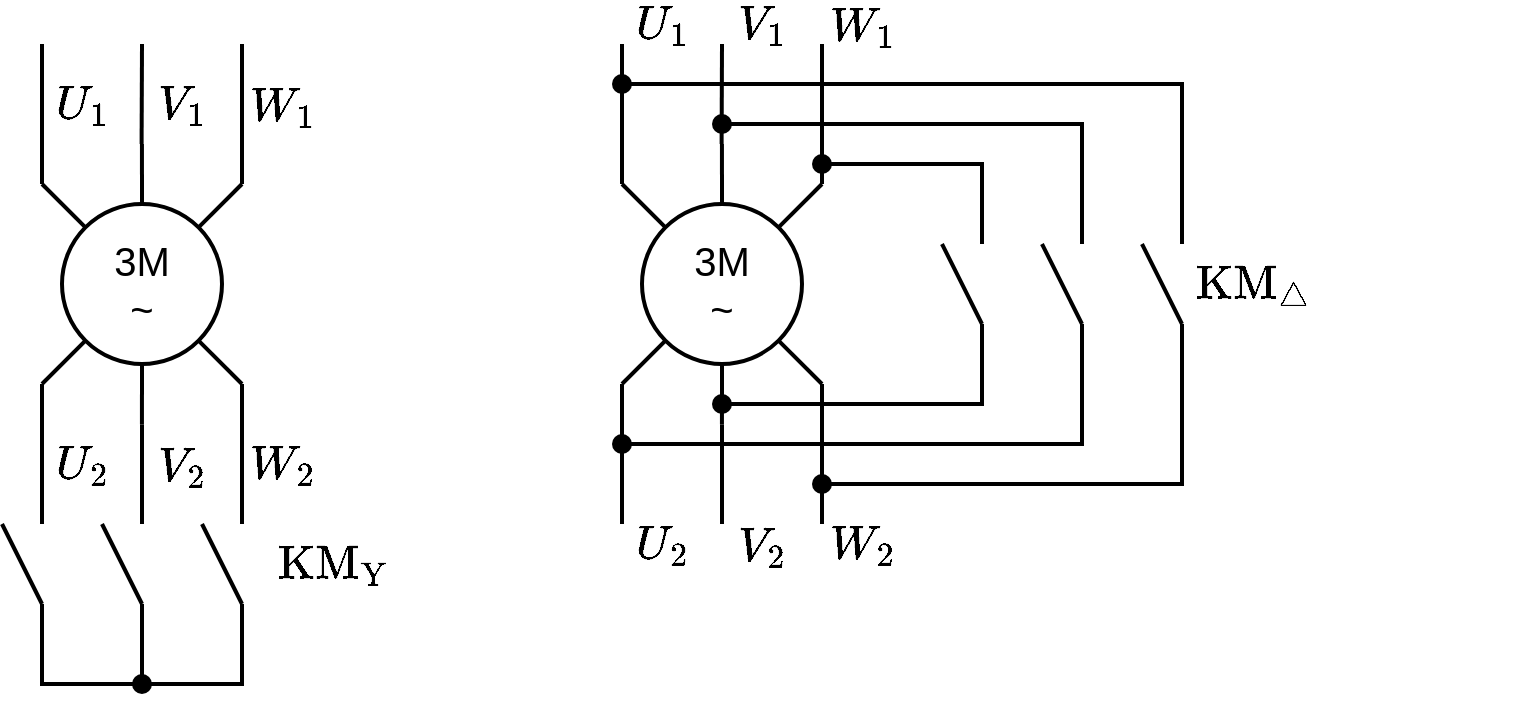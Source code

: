 <mxfile version="24.2.5" type="device">
  <diagram name="Page-1" id="7e0a89b8-554c-2b80-1dc8-d5c74ca68de4">
    <mxGraphModel dx="944" dy="1654" grid="1" gridSize="10" guides="1" tooltips="1" connect="1" arrows="1" fold="1" page="1" pageScale="1" pageWidth="1100" pageHeight="850" background="none" math="1" shadow="0">
      <root>
        <mxCell id="0" />
        <mxCell id="1" parent="0" />
        <mxCell id="dWb-elCGC37nOu2pz1n8-21" value="" style="group" parent="1" vertex="1" connectable="0">
          <mxGeometry x="310" y="320" width="100.0" height="240" as="geometry" />
        </mxCell>
        <mxCell id="dWb-elCGC37nOu2pz1n8-13" value="" style="group" parent="dWb-elCGC37nOu2pz1n8-21" vertex="1" connectable="0">
          <mxGeometry x="5.684e-14" y="50.0" width="100" height="140.161" as="geometry" />
        </mxCell>
        <mxCell id="dWb-elCGC37nOu2pz1n8-7" style="rounded=0;orthogonalLoop=1;jettySize=auto;html=1;exitX=1;exitY=1;exitDx=0;exitDy=0;endArrow=none;endFill=0;strokeWidth=2;" parent="dWb-elCGC37nOu2pz1n8-13" source="dWb-elCGC37nOu2pz1n8-1" edge="1">
          <mxGeometry relative="1" as="geometry">
            <mxPoint x="100" y="120.0" as="targetPoint" />
          </mxGeometry>
        </mxCell>
        <mxCell id="dWb-elCGC37nOu2pz1n8-8" style="rounded=0;orthogonalLoop=1;jettySize=auto;html=1;exitX=1;exitY=0;exitDx=0;exitDy=0;endArrow=none;endFill=0;strokeWidth=2;" parent="dWb-elCGC37nOu2pz1n8-13" source="dWb-elCGC37nOu2pz1n8-1" edge="1">
          <mxGeometry relative="1" as="geometry">
            <mxPoint x="100" y="20.0" as="targetPoint" />
          </mxGeometry>
        </mxCell>
        <mxCell id="dWb-elCGC37nOu2pz1n8-9" style="rounded=0;orthogonalLoop=1;jettySize=auto;html=1;exitX=0.5;exitY=0;exitDx=0;exitDy=0;endArrow=none;endFill=0;strokeWidth=2;" parent="dWb-elCGC37nOu2pz1n8-13" source="dWb-elCGC37nOu2pz1n8-1" edge="1">
          <mxGeometry relative="1" as="geometry">
            <mxPoint x="49.968" as="targetPoint" />
          </mxGeometry>
        </mxCell>
        <mxCell id="dWb-elCGC37nOu2pz1n8-10" style="rounded=0;orthogonalLoop=1;jettySize=auto;html=1;exitX=0.5;exitY=1;exitDx=0;exitDy=0;endArrow=none;endFill=0;strokeWidth=2;" parent="dWb-elCGC37nOu2pz1n8-13" source="dWb-elCGC37nOu2pz1n8-1" edge="1">
          <mxGeometry relative="1" as="geometry">
            <mxPoint x="49.968" y="140.161" as="targetPoint" />
          </mxGeometry>
        </mxCell>
        <mxCell id="dWb-elCGC37nOu2pz1n8-11" style="rounded=0;orthogonalLoop=1;jettySize=auto;html=1;exitX=0;exitY=1;exitDx=0;exitDy=0;endArrow=none;endFill=0;strokeWidth=2;" parent="dWb-elCGC37nOu2pz1n8-13" source="dWb-elCGC37nOu2pz1n8-1" edge="1">
          <mxGeometry relative="1" as="geometry">
            <mxPoint y="120.0" as="targetPoint" />
          </mxGeometry>
        </mxCell>
        <mxCell id="dWb-elCGC37nOu2pz1n8-12" style="rounded=0;orthogonalLoop=1;jettySize=auto;html=1;exitX=0;exitY=0;exitDx=0;exitDy=0;endArrow=none;endFill=0;strokeWidth=2;" parent="dWb-elCGC37nOu2pz1n8-13" source="dWb-elCGC37nOu2pz1n8-1" edge="1">
          <mxGeometry relative="1" as="geometry">
            <mxPoint y="20.0" as="targetPoint" />
          </mxGeometry>
        </mxCell>
        <mxCell id="dWb-elCGC37nOu2pz1n8-1" value="&lt;font style=&quot;font-size: 20px;&quot;&gt;3M&lt;/font&gt;&lt;div&gt;&lt;span style=&quot;font-size: 20px;&quot;&gt;~&lt;/span&gt;&lt;/div&gt;" style="ellipse;whiteSpace=wrap;html=1;aspect=fixed;strokeWidth=2;" parent="dWb-elCGC37nOu2pz1n8-13" vertex="1">
          <mxGeometry x="10.0" y="30.0" width="80" height="80" as="geometry" />
        </mxCell>
        <mxCell id="dWb-elCGC37nOu2pz1n8-15" value="" style="edgeStyle=none;orthogonalLoop=1;jettySize=auto;html=1;rounded=0;strokeWidth=2;endArrow=none;endFill=0;" parent="dWb-elCGC37nOu2pz1n8-21" edge="1">
          <mxGeometry width="80" relative="1" as="geometry">
            <mxPoint y="70" as="sourcePoint" />
            <mxPoint as="targetPoint" />
            <Array as="points" />
          </mxGeometry>
        </mxCell>
        <mxCell id="dWb-elCGC37nOu2pz1n8-28" value="$$U_1$$" style="edgeLabel;html=1;align=center;verticalAlign=middle;resizable=0;points=[];fontSize=20;" parent="dWb-elCGC37nOu2pz1n8-15" vertex="1" connectable="0">
          <mxGeometry x="0.399" y="-1" relative="1" as="geometry">
            <mxPoint x="19" y="9" as="offset" />
          </mxGeometry>
        </mxCell>
        <mxCell id="dWb-elCGC37nOu2pz1n8-16" value="" style="edgeStyle=none;orthogonalLoop=1;jettySize=auto;html=1;rounded=0;strokeWidth=2;endArrow=none;endFill=0;" parent="dWb-elCGC37nOu2pz1n8-21" edge="1">
          <mxGeometry width="80" relative="1" as="geometry">
            <mxPoint x="100" y="70" as="sourcePoint" />
            <mxPoint x="100" as="targetPoint" />
            <Array as="points" />
          </mxGeometry>
        </mxCell>
        <mxCell id="dWb-elCGC37nOu2pz1n8-30" value="$$W_1$$" style="edgeLabel;html=1;align=center;verticalAlign=middle;resizable=0;points=[];fontSize=20;" parent="dWb-elCGC37nOu2pz1n8-16" vertex="1" connectable="0">
          <mxGeometry x="0.36" relative="1" as="geometry">
            <mxPoint x="20" y="8" as="offset" />
          </mxGeometry>
        </mxCell>
        <mxCell id="dWb-elCGC37nOu2pz1n8-17" value="" style="edgeStyle=none;orthogonalLoop=1;jettySize=auto;html=1;rounded=0;strokeWidth=2;endArrow=none;endFill=0;" parent="dWb-elCGC37nOu2pz1n8-21" edge="1">
          <mxGeometry width="80" relative="1" as="geometry">
            <mxPoint x="49.8" y="50" as="sourcePoint" />
            <mxPoint x="50" as="targetPoint" />
            <Array as="points" />
          </mxGeometry>
        </mxCell>
        <mxCell id="dWb-elCGC37nOu2pz1n8-29" value="$$V_1$$" style="edgeLabel;html=1;align=center;verticalAlign=middle;resizable=0;points=[];fontSize=20;" parent="dWb-elCGC37nOu2pz1n8-17" vertex="1" connectable="0">
          <mxGeometry x="-0.007" y="-1" relative="1" as="geometry">
            <mxPoint x="19" y="5" as="offset" />
          </mxGeometry>
        </mxCell>
        <mxCell id="dWb-elCGC37nOu2pz1n8-18" value="" style="edgeStyle=none;orthogonalLoop=1;jettySize=auto;html=1;rounded=0;strokeWidth=2;endArrow=none;endFill=0;" parent="dWb-elCGC37nOu2pz1n8-21" edge="1">
          <mxGeometry width="80" relative="1" as="geometry">
            <mxPoint y="240" as="sourcePoint" />
            <mxPoint y="170" as="targetPoint" />
            <Array as="points" />
          </mxGeometry>
        </mxCell>
        <mxCell id="dWb-elCGC37nOu2pz1n8-32" value="$$U_2$$" style="edgeLabel;html=1;align=center;verticalAlign=middle;resizable=0;points=[];fontSize=20;" parent="dWb-elCGC37nOu2pz1n8-18" vertex="1" connectable="0">
          <mxGeometry x="-0.025" relative="1" as="geometry">
            <mxPoint x="20" y="4" as="offset" />
          </mxGeometry>
        </mxCell>
        <mxCell id="dWb-elCGC37nOu2pz1n8-19" value="" style="edgeStyle=none;orthogonalLoop=1;jettySize=auto;html=1;rounded=0;strokeWidth=2;endArrow=none;endFill=0;" parent="dWb-elCGC37nOu2pz1n8-21" edge="1">
          <mxGeometry width="80" relative="1" as="geometry">
            <mxPoint x="100" y="240" as="sourcePoint" />
            <mxPoint x="100" y="170" as="targetPoint" />
            <Array as="points" />
          </mxGeometry>
        </mxCell>
        <mxCell id="dWb-elCGC37nOu2pz1n8-34" value="$$W_2$$" style="edgeLabel;html=1;align=center;verticalAlign=middle;resizable=0;points=[];fontSize=20;" parent="dWb-elCGC37nOu2pz1n8-19" vertex="1" connectable="0">
          <mxGeometry x="0.172" y="-1" relative="1" as="geometry">
            <mxPoint x="19" y="11" as="offset" />
          </mxGeometry>
        </mxCell>
        <mxCell id="dWb-elCGC37nOu2pz1n8-20" value="" style="edgeStyle=none;orthogonalLoop=1;jettySize=auto;html=1;rounded=0;strokeWidth=2;endArrow=none;endFill=0;" parent="dWb-elCGC37nOu2pz1n8-21" edge="1">
          <mxGeometry width="80" relative="1" as="geometry">
            <mxPoint x="50" y="240" as="sourcePoint" />
            <mxPoint x="50" y="190.16" as="targetPoint" />
            <Array as="points" />
          </mxGeometry>
        </mxCell>
        <mxCell id="dWb-elCGC37nOu2pz1n8-33" value="$$V_2$$" style="edgeLabel;html=1;align=center;verticalAlign=middle;resizable=0;points=[];fontSize=20;" parent="dWb-elCGC37nOu2pz1n8-20" vertex="1" connectable="0">
          <mxGeometry x="0.425" y="1" relative="1" as="geometry">
            <mxPoint x="21" y="6" as="offset" />
          </mxGeometry>
        </mxCell>
        <mxCell id="dWb-elCGC37nOu2pz1n8-22" value="" style="edgeStyle=none;orthogonalLoop=1;jettySize=auto;html=1;rounded=0;strokeWidth=2;endArrow=none;endFill=0;" parent="1" edge="1">
          <mxGeometry width="80" relative="1" as="geometry">
            <mxPoint x="310" y="600" as="sourcePoint" />
            <mxPoint x="410" y="600" as="targetPoint" />
            <Array as="points">
              <mxPoint x="310" y="640" />
              <mxPoint x="410" y="640" />
            </Array>
          </mxGeometry>
        </mxCell>
        <mxCell id="dWb-elCGC37nOu2pz1n8-23" value="" style="edgeStyle=none;orthogonalLoop=1;jettySize=auto;html=1;rounded=0;strokeWidth=2;endArrow=oval;endFill=1;startSize=8;endSize=8;" parent="1" edge="1">
          <mxGeometry width="80" relative="1" as="geometry">
            <mxPoint x="360" y="600" as="sourcePoint" />
            <mxPoint x="360" y="640" as="targetPoint" />
            <Array as="points" />
          </mxGeometry>
        </mxCell>
        <mxCell id="dWb-elCGC37nOu2pz1n8-24" value="" style="edgeStyle=none;orthogonalLoop=1;jettySize=auto;html=1;rounded=0;endArrow=none;endFill=0;strokeWidth=2;" parent="1" edge="1">
          <mxGeometry width="80" relative="1" as="geometry">
            <mxPoint x="310" y="600" as="sourcePoint" />
            <mxPoint x="290" y="560" as="targetPoint" />
            <Array as="points" />
          </mxGeometry>
        </mxCell>
        <mxCell id="dWb-elCGC37nOu2pz1n8-25" value="" style="edgeStyle=none;orthogonalLoop=1;jettySize=auto;html=1;rounded=0;endArrow=none;endFill=0;strokeWidth=2;" parent="1" edge="1">
          <mxGeometry width="80" relative="1" as="geometry">
            <mxPoint x="360" y="600" as="sourcePoint" />
            <mxPoint x="340" y="560" as="targetPoint" />
            <Array as="points" />
          </mxGeometry>
        </mxCell>
        <mxCell id="dWb-elCGC37nOu2pz1n8-26" value="" style="edgeStyle=none;orthogonalLoop=1;jettySize=auto;html=1;rounded=0;endArrow=none;endFill=0;strokeWidth=2;" parent="1" edge="1">
          <mxGeometry width="80" relative="1" as="geometry">
            <mxPoint x="410" y="600" as="sourcePoint" />
            <mxPoint x="390" y="560" as="targetPoint" />
            <Array as="points" />
          </mxGeometry>
        </mxCell>
        <mxCell id="dWb-elCGC37nOu2pz1n8-27" value="&lt;font style=&quot;font-size: 20px;&quot;&gt;$$\mathrm{KM_Y}$$&lt;/font&gt;" style="text;html=1;align=center;verticalAlign=middle;resizable=0;points=[];autosize=1;strokeColor=none;fillColor=none;" parent="1" vertex="1">
          <mxGeometry x="350" y="560" width="210" height="40" as="geometry" />
        </mxCell>
        <mxCell id="dWb-elCGC37nOu2pz1n8-35" value="" style="group" parent="1" vertex="1" connectable="0">
          <mxGeometry x="600" y="320" width="100.0" height="240" as="geometry" />
        </mxCell>
        <mxCell id="dWb-elCGC37nOu2pz1n8-36" value="" style="group" parent="dWb-elCGC37nOu2pz1n8-35" vertex="1" connectable="0">
          <mxGeometry x="5.684e-14" y="50.0" width="100" height="140.161" as="geometry" />
        </mxCell>
        <mxCell id="dWb-elCGC37nOu2pz1n8-37" style="rounded=0;orthogonalLoop=1;jettySize=auto;html=1;exitX=1;exitY=1;exitDx=0;exitDy=0;endArrow=none;endFill=0;strokeWidth=2;" parent="dWb-elCGC37nOu2pz1n8-36" source="dWb-elCGC37nOu2pz1n8-43" edge="1">
          <mxGeometry relative="1" as="geometry">
            <mxPoint x="100" y="120.0" as="targetPoint" />
          </mxGeometry>
        </mxCell>
        <mxCell id="dWb-elCGC37nOu2pz1n8-38" style="rounded=0;orthogonalLoop=1;jettySize=auto;html=1;exitX=1;exitY=0;exitDx=0;exitDy=0;endArrow=none;endFill=0;strokeWidth=2;" parent="dWb-elCGC37nOu2pz1n8-36" source="dWb-elCGC37nOu2pz1n8-43" edge="1">
          <mxGeometry relative="1" as="geometry">
            <mxPoint x="100" y="20.0" as="targetPoint" />
          </mxGeometry>
        </mxCell>
        <mxCell id="dWb-elCGC37nOu2pz1n8-39" style="rounded=0;orthogonalLoop=1;jettySize=auto;html=1;exitX=0.5;exitY=0;exitDx=0;exitDy=0;endArrow=none;endFill=0;strokeWidth=2;" parent="dWb-elCGC37nOu2pz1n8-36" source="dWb-elCGC37nOu2pz1n8-43" edge="1">
          <mxGeometry relative="1" as="geometry">
            <mxPoint x="49.968" as="targetPoint" />
          </mxGeometry>
        </mxCell>
        <mxCell id="dWb-elCGC37nOu2pz1n8-40" style="rounded=0;orthogonalLoop=1;jettySize=auto;html=1;exitX=0.5;exitY=1;exitDx=0;exitDy=0;endArrow=none;endFill=0;strokeWidth=2;" parent="dWb-elCGC37nOu2pz1n8-36" source="dWb-elCGC37nOu2pz1n8-43" edge="1">
          <mxGeometry relative="1" as="geometry">
            <mxPoint x="49.968" y="140.161" as="targetPoint" />
          </mxGeometry>
        </mxCell>
        <mxCell id="dWb-elCGC37nOu2pz1n8-41" style="rounded=0;orthogonalLoop=1;jettySize=auto;html=1;exitX=0;exitY=1;exitDx=0;exitDy=0;endArrow=none;endFill=0;strokeWidth=2;" parent="dWb-elCGC37nOu2pz1n8-36" source="dWb-elCGC37nOu2pz1n8-43" edge="1">
          <mxGeometry relative="1" as="geometry">
            <mxPoint y="120.0" as="targetPoint" />
          </mxGeometry>
        </mxCell>
        <mxCell id="dWb-elCGC37nOu2pz1n8-42" style="rounded=0;orthogonalLoop=1;jettySize=auto;html=1;exitX=0;exitY=0;exitDx=0;exitDy=0;endArrow=none;endFill=0;strokeWidth=2;" parent="dWb-elCGC37nOu2pz1n8-36" source="dWb-elCGC37nOu2pz1n8-43" edge="1">
          <mxGeometry relative="1" as="geometry">
            <mxPoint y="20.0" as="targetPoint" />
          </mxGeometry>
        </mxCell>
        <mxCell id="dWb-elCGC37nOu2pz1n8-43" value="&lt;font style=&quot;font-size: 20px;&quot;&gt;3M&lt;/font&gt;&lt;div&gt;&lt;span style=&quot;font-size: 20px;&quot;&gt;~&lt;/span&gt;&lt;/div&gt;" style="ellipse;whiteSpace=wrap;html=1;aspect=fixed;strokeWidth=2;" parent="dWb-elCGC37nOu2pz1n8-36" vertex="1">
          <mxGeometry x="10.0" y="30.0" width="80" height="80" as="geometry" />
        </mxCell>
        <mxCell id="dWb-elCGC37nOu2pz1n8-44" value="" style="edgeStyle=none;orthogonalLoop=1;jettySize=auto;html=1;rounded=0;strokeWidth=2;endArrow=none;endFill=0;" parent="dWb-elCGC37nOu2pz1n8-35" edge="1">
          <mxGeometry width="80" relative="1" as="geometry">
            <mxPoint y="70" as="sourcePoint" />
            <mxPoint as="targetPoint" />
            <Array as="points" />
          </mxGeometry>
        </mxCell>
        <mxCell id="dWb-elCGC37nOu2pz1n8-45" value="$$U_1$$" style="edgeLabel;html=1;align=center;verticalAlign=middle;resizable=0;points=[];fontSize=20;" parent="dWb-elCGC37nOu2pz1n8-44" vertex="1" connectable="0">
          <mxGeometry x="0.399" y="-1" relative="1" as="geometry">
            <mxPoint x="19" y="-31" as="offset" />
          </mxGeometry>
        </mxCell>
        <mxCell id="dWb-elCGC37nOu2pz1n8-46" value="" style="edgeStyle=none;orthogonalLoop=1;jettySize=auto;html=1;rounded=0;strokeWidth=2;endArrow=none;endFill=0;" parent="dWb-elCGC37nOu2pz1n8-35" edge="1">
          <mxGeometry width="80" relative="1" as="geometry">
            <mxPoint x="100" y="70" as="sourcePoint" />
            <mxPoint x="100" as="targetPoint" />
            <Array as="points" />
          </mxGeometry>
        </mxCell>
        <mxCell id="dWb-elCGC37nOu2pz1n8-47" value="$$W_1$$" style="edgeLabel;html=1;align=center;verticalAlign=middle;resizable=0;points=[];fontSize=20;" parent="dWb-elCGC37nOu2pz1n8-46" vertex="1" connectable="0">
          <mxGeometry x="0.36" relative="1" as="geometry">
            <mxPoint x="20" y="-32" as="offset" />
          </mxGeometry>
        </mxCell>
        <mxCell id="dWb-elCGC37nOu2pz1n8-48" value="" style="edgeStyle=none;orthogonalLoop=1;jettySize=auto;html=1;rounded=0;strokeWidth=2;endArrow=none;endFill=0;" parent="dWb-elCGC37nOu2pz1n8-35" edge="1">
          <mxGeometry width="80" relative="1" as="geometry">
            <mxPoint x="49.8" y="50" as="sourcePoint" />
            <mxPoint x="50" as="targetPoint" />
            <Array as="points" />
          </mxGeometry>
        </mxCell>
        <mxCell id="dWb-elCGC37nOu2pz1n8-49" value="$$V_1$$" style="edgeLabel;html=1;align=center;verticalAlign=middle;resizable=0;points=[];fontSize=20;" parent="dWb-elCGC37nOu2pz1n8-48" vertex="1" connectable="0">
          <mxGeometry x="-0.007" y="-1" relative="1" as="geometry">
            <mxPoint x="19" y="-35" as="offset" />
          </mxGeometry>
        </mxCell>
        <mxCell id="dWb-elCGC37nOu2pz1n8-50" value="" style="edgeStyle=none;orthogonalLoop=1;jettySize=auto;html=1;rounded=0;strokeWidth=2;endArrow=none;endFill=0;" parent="dWb-elCGC37nOu2pz1n8-35" edge="1">
          <mxGeometry width="80" relative="1" as="geometry">
            <mxPoint y="240" as="sourcePoint" />
            <mxPoint y="170" as="targetPoint" />
            <Array as="points" />
          </mxGeometry>
        </mxCell>
        <mxCell id="dWb-elCGC37nOu2pz1n8-51" value="$$U_2$$" style="edgeLabel;html=1;align=center;verticalAlign=middle;resizable=0;points=[];fontSize=20;" parent="dWb-elCGC37nOu2pz1n8-50" vertex="1" connectable="0">
          <mxGeometry x="-0.025" relative="1" as="geometry">
            <mxPoint x="20" y="44" as="offset" />
          </mxGeometry>
        </mxCell>
        <mxCell id="dWb-elCGC37nOu2pz1n8-52" value="" style="edgeStyle=none;orthogonalLoop=1;jettySize=auto;html=1;rounded=0;strokeWidth=2;endArrow=none;endFill=0;" parent="dWb-elCGC37nOu2pz1n8-35" edge="1">
          <mxGeometry width="80" relative="1" as="geometry">
            <mxPoint x="100" y="240" as="sourcePoint" />
            <mxPoint x="100" y="170" as="targetPoint" />
            <Array as="points" />
          </mxGeometry>
        </mxCell>
        <mxCell id="dWb-elCGC37nOu2pz1n8-53" value="$$W_2$$" style="edgeLabel;html=1;align=center;verticalAlign=middle;resizable=0;points=[];fontSize=20;" parent="dWb-elCGC37nOu2pz1n8-52" vertex="1" connectable="0">
          <mxGeometry x="0.172" y="-1" relative="1" as="geometry">
            <mxPoint x="19" y="51" as="offset" />
          </mxGeometry>
        </mxCell>
        <mxCell id="dWb-elCGC37nOu2pz1n8-54" value="" style="edgeStyle=none;orthogonalLoop=1;jettySize=auto;html=1;rounded=0;strokeWidth=2;endArrow=none;endFill=0;" parent="dWb-elCGC37nOu2pz1n8-35" edge="1">
          <mxGeometry width="80" relative="1" as="geometry">
            <mxPoint x="50" y="240" as="sourcePoint" />
            <mxPoint x="50" y="190.16" as="targetPoint" />
            <Array as="points" />
          </mxGeometry>
        </mxCell>
        <mxCell id="dWb-elCGC37nOu2pz1n8-55" value="$$V_2$$" style="edgeLabel;html=1;align=center;verticalAlign=middle;resizable=0;points=[];fontSize=20;" parent="dWb-elCGC37nOu2pz1n8-54" vertex="1" connectable="0">
          <mxGeometry x="0.425" y="1" relative="1" as="geometry">
            <mxPoint x="21" y="46" as="offset" />
          </mxGeometry>
        </mxCell>
        <mxCell id="dWb-elCGC37nOu2pz1n8-61" value="" style="edgeStyle=none;orthogonalLoop=1;jettySize=auto;html=1;rounded=0;strokeWidth=2;endArrow=none;endFill=0;startArrow=oval;startFill=1;startSize=8;" parent="dWb-elCGC37nOu2pz1n8-35" edge="1">
          <mxGeometry width="80" relative="1" as="geometry">
            <mxPoint y="20" as="sourcePoint" />
            <mxPoint x="280" y="100" as="targetPoint" />
            <Array as="points">
              <mxPoint x="280" y="20" />
            </Array>
          </mxGeometry>
        </mxCell>
        <mxCell id="dWb-elCGC37nOu2pz1n8-63" value="" style="edgeStyle=none;orthogonalLoop=1;jettySize=auto;html=1;rounded=0;strokeWidth=2;endArrow=none;endFill=0;startArrow=oval;startFill=1;startSize=8;" parent="1" edge="1">
          <mxGeometry width="80" relative="1" as="geometry">
            <mxPoint x="700" y="380" as="sourcePoint" />
            <mxPoint x="780" y="420" as="targetPoint" />
            <Array as="points">
              <mxPoint x="780" y="380" />
            </Array>
          </mxGeometry>
        </mxCell>
        <mxCell id="dWb-elCGC37nOu2pz1n8-64" value="" style="edgeStyle=none;orthogonalLoop=1;jettySize=auto;html=1;rounded=0;endArrow=none;endFill=0;strokeWidth=2;" parent="1" edge="1">
          <mxGeometry width="80" relative="1" as="geometry">
            <mxPoint x="780" y="460" as="sourcePoint" />
            <mxPoint x="760" y="420" as="targetPoint" />
            <Array as="points" />
          </mxGeometry>
        </mxCell>
        <mxCell id="dWb-elCGC37nOu2pz1n8-65" value="" style="edgeStyle=none;orthogonalLoop=1;jettySize=auto;html=1;rounded=0;endArrow=none;endFill=0;strokeWidth=2;" parent="1" edge="1">
          <mxGeometry width="80" relative="1" as="geometry">
            <mxPoint x="830" y="460" as="sourcePoint" />
            <mxPoint x="810" y="420" as="targetPoint" />
            <Array as="points" />
          </mxGeometry>
        </mxCell>
        <mxCell id="dWb-elCGC37nOu2pz1n8-66" value="" style="edgeStyle=none;orthogonalLoop=1;jettySize=auto;html=1;rounded=0;endArrow=none;endFill=0;strokeWidth=2;" parent="1" edge="1">
          <mxGeometry width="80" relative="1" as="geometry">
            <mxPoint x="880" y="460" as="sourcePoint" />
            <mxPoint x="860" y="420" as="targetPoint" />
            <Array as="points" />
          </mxGeometry>
        </mxCell>
        <mxCell id="dWb-elCGC37nOu2pz1n8-67" value="&lt;font style=&quot;font-size: 20px;&quot;&gt;$$\mathrm{KM_\triangle}$$&lt;/font&gt;" style="text;html=1;align=center;verticalAlign=middle;resizable=0;points=[];autosize=1;strokeColor=none;fillColor=none;" parent="1" vertex="1">
          <mxGeometry x="780" y="420" width="270" height="40" as="geometry" />
        </mxCell>
        <mxCell id="dWb-elCGC37nOu2pz1n8-62" value="" style="edgeStyle=none;orthogonalLoop=1;jettySize=auto;html=1;rounded=0;strokeWidth=2;endArrow=none;endFill=0;startArrow=oval;startFill=1;startSize=8;" parent="1" edge="1">
          <mxGeometry width="80" relative="1" as="geometry">
            <mxPoint x="650" y="360" as="sourcePoint" />
            <mxPoint x="830" y="420" as="targetPoint" />
            <Array as="points">
              <mxPoint x="830" y="360" />
            </Array>
          </mxGeometry>
        </mxCell>
        <mxCell id="dWb-elCGC37nOu2pz1n8-68" value="" style="edgeStyle=none;orthogonalLoop=1;jettySize=auto;html=1;rounded=0;strokeWidth=2;endArrow=oval;endFill=1;endSize=8;" parent="1" edge="1">
          <mxGeometry width="80" relative="1" as="geometry">
            <mxPoint x="780" y="460" as="sourcePoint" />
            <mxPoint x="650" y="500" as="targetPoint" />
            <Array as="points">
              <mxPoint x="780" y="500" />
            </Array>
          </mxGeometry>
        </mxCell>
        <mxCell id="dWb-elCGC37nOu2pz1n8-69" value="" style="edgeStyle=none;orthogonalLoop=1;jettySize=auto;html=1;rounded=0;strokeWidth=2;endArrow=oval;endFill=1;endSize=8;" parent="1" edge="1">
          <mxGeometry width="80" relative="1" as="geometry">
            <mxPoint x="830" y="460" as="sourcePoint" />
            <mxPoint x="600" y="520" as="targetPoint" />
            <Array as="points">
              <mxPoint x="830" y="520" />
            </Array>
          </mxGeometry>
        </mxCell>
        <mxCell id="dWb-elCGC37nOu2pz1n8-70" value="" style="edgeStyle=none;orthogonalLoop=1;jettySize=auto;html=1;rounded=0;strokeWidth=2;endArrow=oval;endFill=1;endSize=8;" parent="1" edge="1">
          <mxGeometry width="80" relative="1" as="geometry">
            <mxPoint x="880" y="460" as="sourcePoint" />
            <mxPoint x="700" y="540" as="targetPoint" />
            <Array as="points">
              <mxPoint x="880" y="540" />
            </Array>
          </mxGeometry>
        </mxCell>
      </root>
    </mxGraphModel>
  </diagram>
</mxfile>
